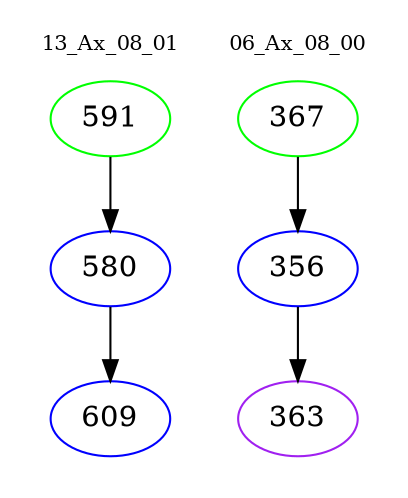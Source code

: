 digraph{
subgraph cluster_0 {
color = white
label = "13_Ax_08_01";
fontsize=10;
T0_591 [label="591", color="green"]
T0_591 -> T0_580 [color="black"]
T0_580 [label="580", color="blue"]
T0_580 -> T0_609 [color="black"]
T0_609 [label="609", color="blue"]
}
subgraph cluster_1 {
color = white
label = "06_Ax_08_00";
fontsize=10;
T1_367 [label="367", color="green"]
T1_367 -> T1_356 [color="black"]
T1_356 [label="356", color="blue"]
T1_356 -> T1_363 [color="black"]
T1_363 [label="363", color="purple"]
}
}
